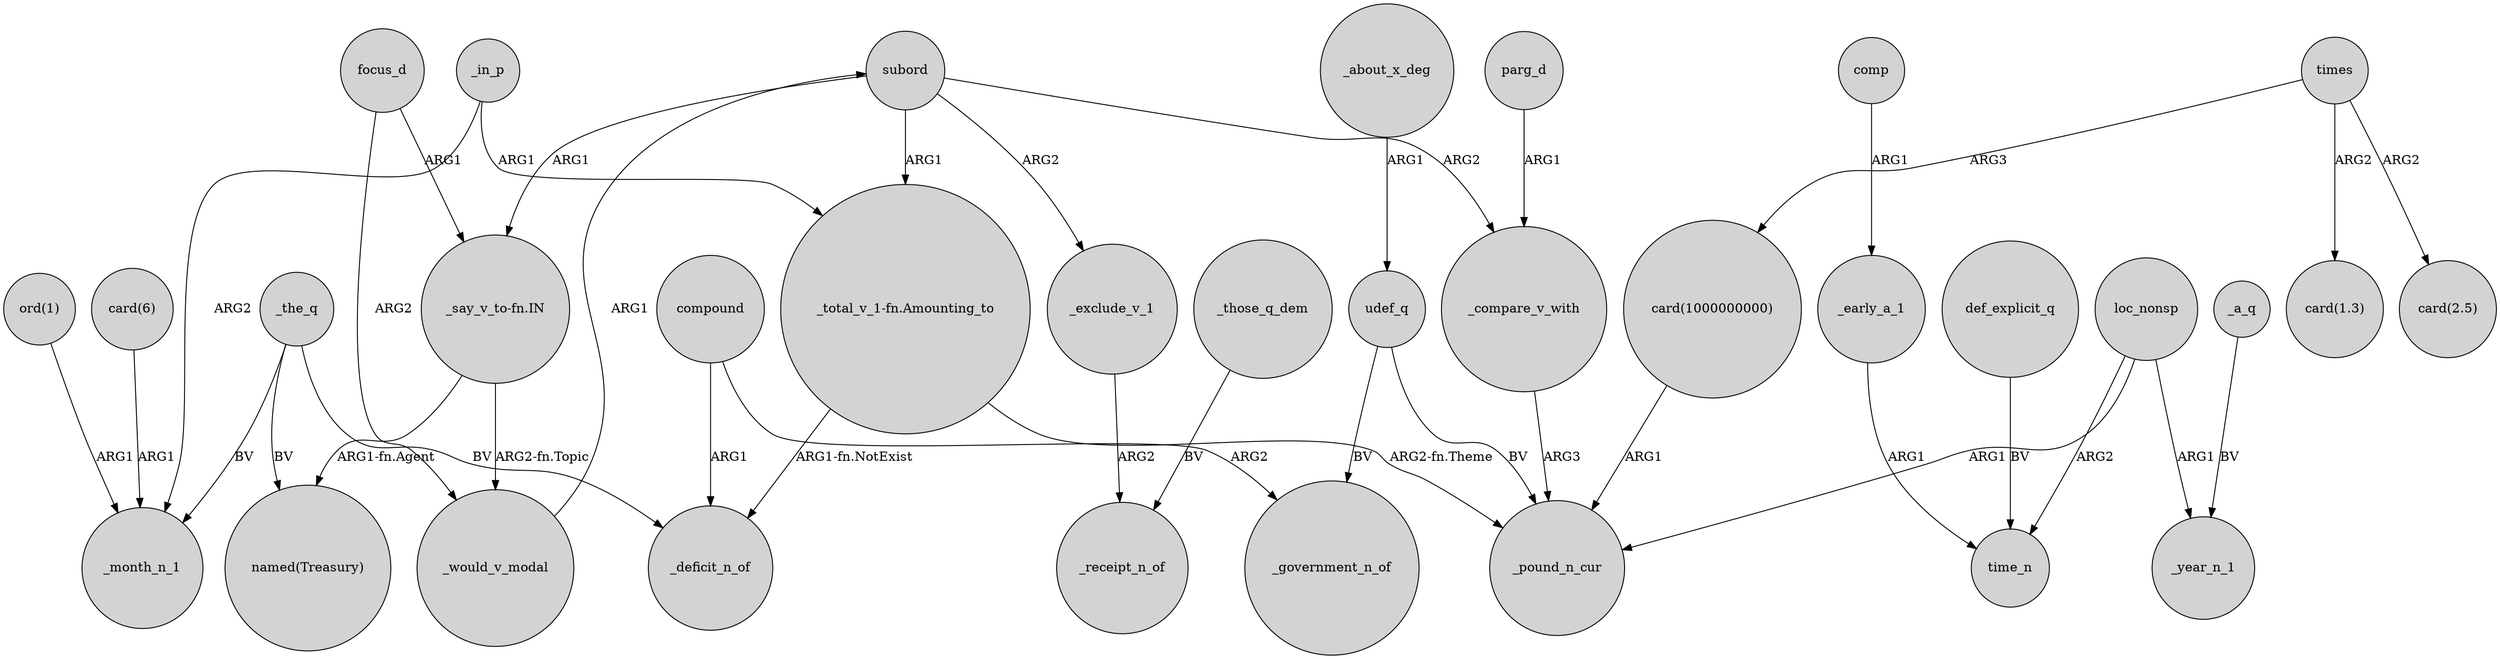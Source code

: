 digraph {
	node [shape=circle style=filled]
	_in_p -> _month_n_1 [label=ARG2]
	"_say_v_to-fn.IN" -> _would_v_modal [label="ARG2-fn.Topic"]
	"_total_v_1-fn.Amounting_to" -> _deficit_n_of [label="ARG1-fn.NotExist"]
	focus_d -> _would_v_modal [label=ARG2]
	"_total_v_1-fn.Amounting_to" -> _pound_n_cur [label="ARG2-fn.Theme"]
	compound -> _government_n_of [label=ARG2]
	udef_q -> _government_n_of [label=BV]
	def_explicit_q -> time_n [label=BV]
	_compare_v_with -> _pound_n_cur [label=ARG3]
	loc_nonsp -> _year_n_1 [label=ARG1]
	times -> "card(1.3)" [label=ARG2]
	parg_d -> _compare_v_with [label=ARG1]
	subord -> "_say_v_to-fn.IN" [label=ARG1]
	udef_q -> _pound_n_cur [label=BV]
	_would_v_modal -> subord [label=ARG1]
	_about_x_deg -> udef_q [label=ARG1]
	_in_p -> "_total_v_1-fn.Amounting_to" [label=ARG1]
	loc_nonsp -> time_n [label=ARG2]
	subord -> "_total_v_1-fn.Amounting_to" [label=ARG1]
	times -> "card(1000000000)" [label=ARG3]
	"_say_v_to-fn.IN" -> "named(Treasury)" [label="ARG1-fn.Agent"]
	_those_q_dem -> _receipt_n_of [label=BV]
	subord -> _exclude_v_1 [label=ARG2]
	_the_q -> _month_n_1 [label=BV]
	times -> "card(2.5)" [label=ARG2]
	compound -> _deficit_n_of [label=ARG1]
	"card(1000000000)" -> _pound_n_cur [label=ARG1]
	_the_q -> "named(Treasury)" [label=BV]
	_early_a_1 -> time_n [label=ARG1]
	subord -> _compare_v_with [label=ARG2]
	_exclude_v_1 -> _receipt_n_of [label=ARG2]
	_the_q -> _deficit_n_of [label=BV]
	_a_q -> _year_n_1 [label=BV]
	"ord(1)" -> _month_n_1 [label=ARG1]
	"card(6)" -> _month_n_1 [label=ARG1]
	comp -> _early_a_1 [label=ARG1]
	loc_nonsp -> _pound_n_cur [label=ARG1]
	focus_d -> "_say_v_to-fn.IN" [label=ARG1]
}

